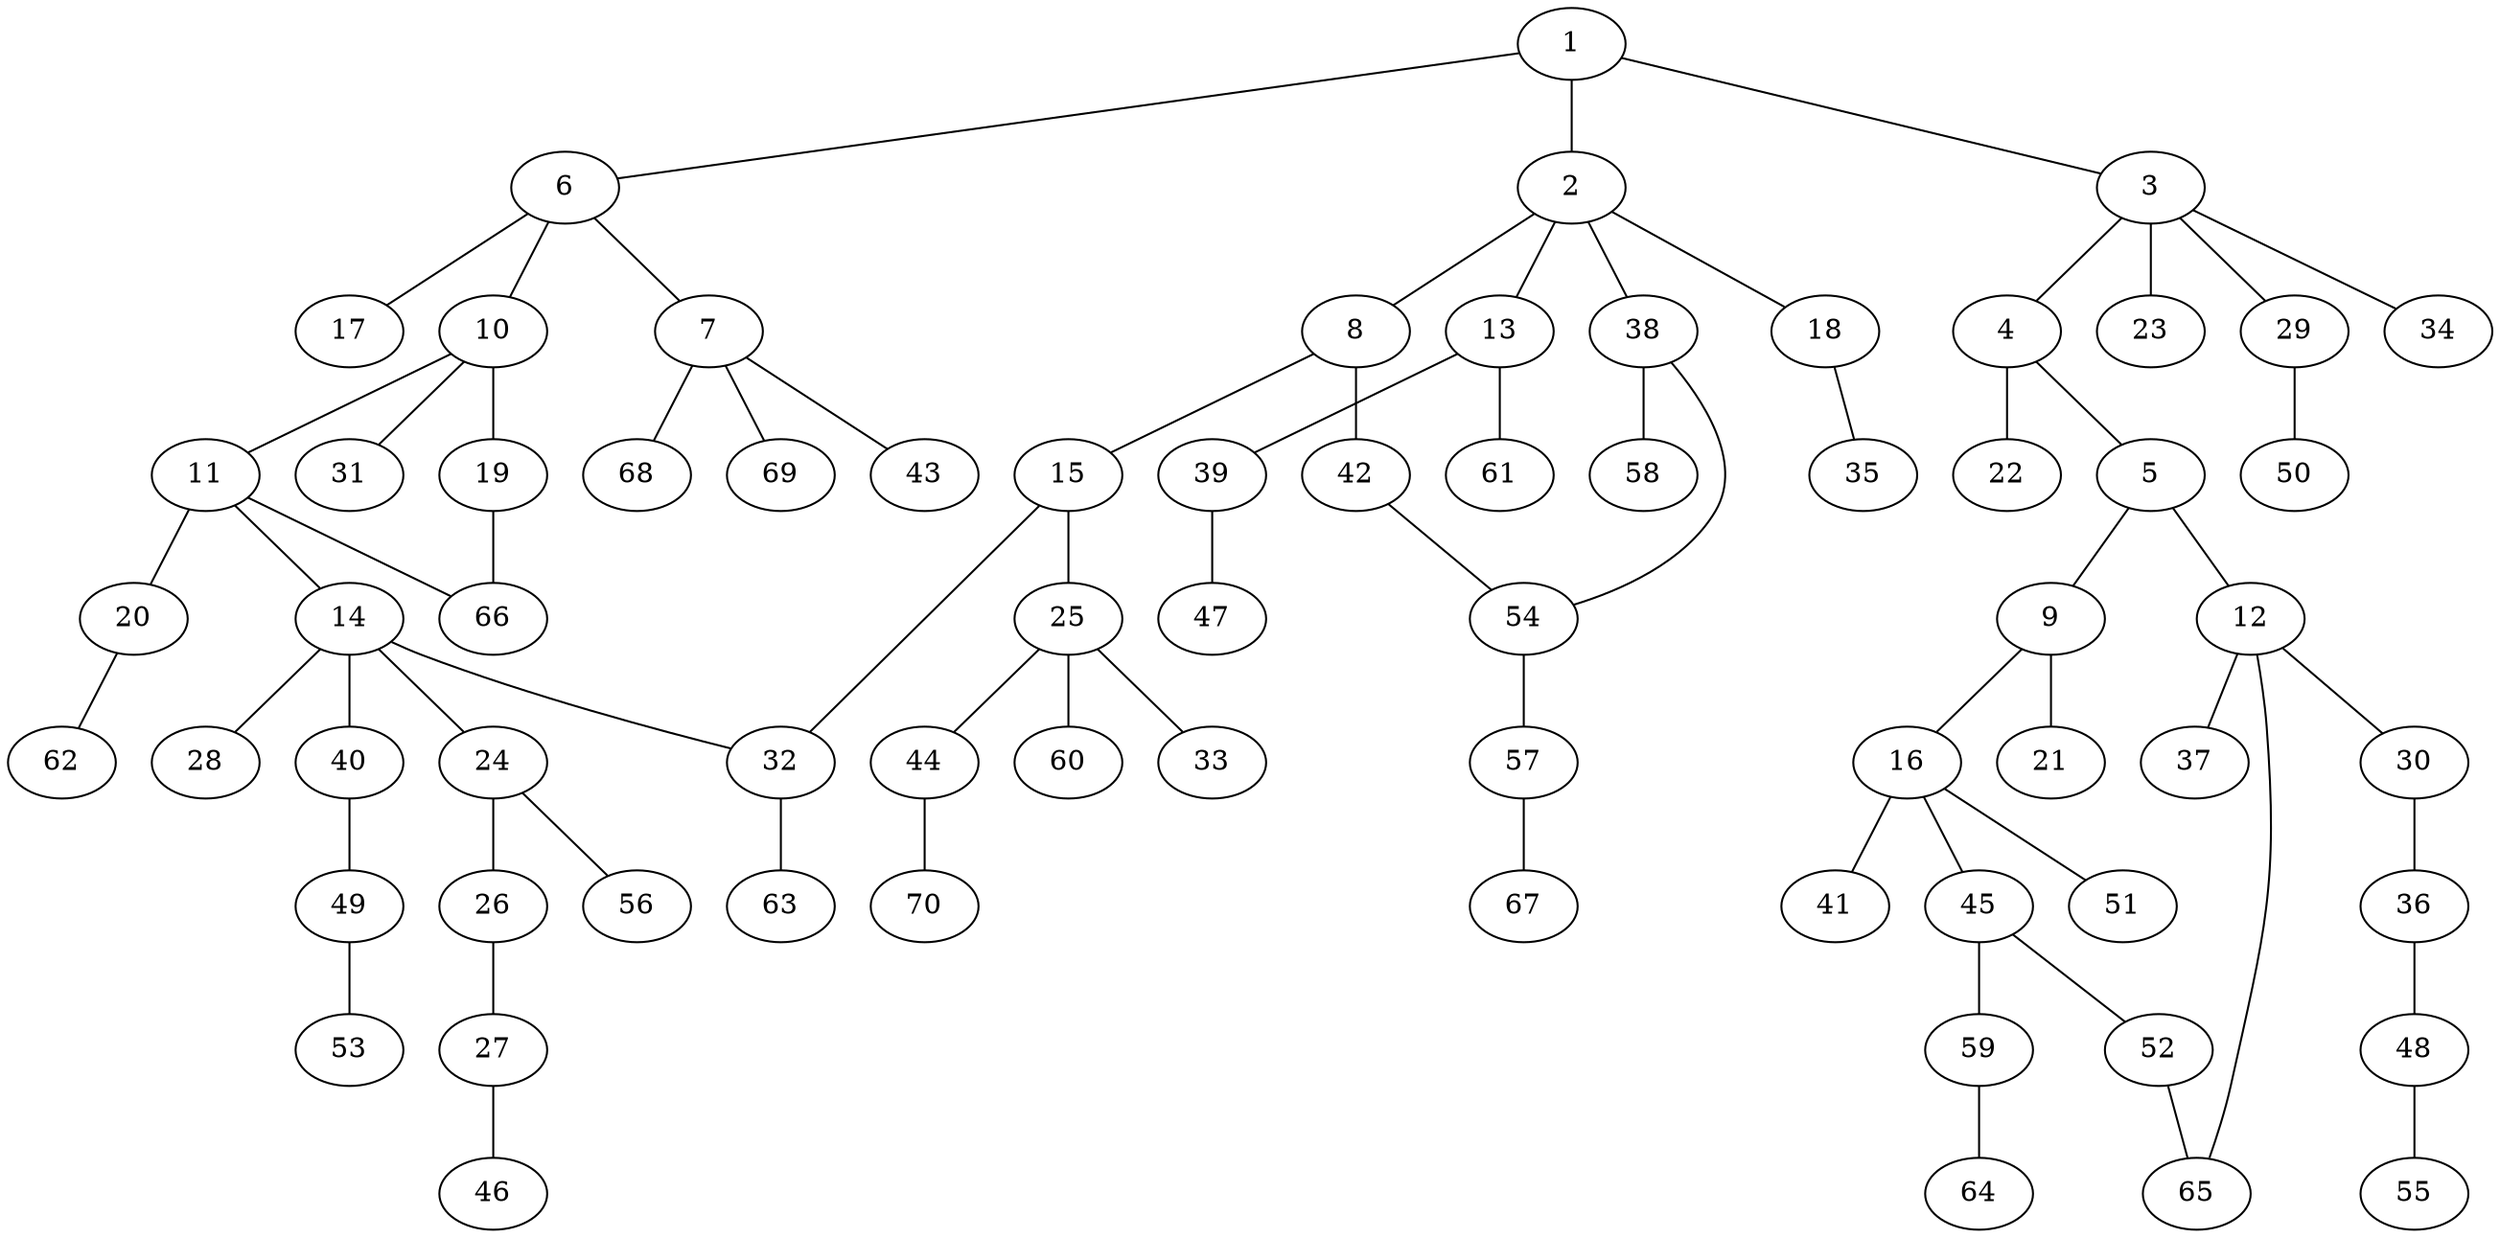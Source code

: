 graph graphname {1--2
1--3
1--6
2--8
2--13
2--18
2--38
3--4
3--23
3--29
3--34
4--5
4--22
5--9
5--12
6--7
6--10
6--17
7--43
7--68
7--69
8--15
8--42
9--16
9--21
10--11
10--19
10--31
11--14
11--20
11--66
12--30
12--37
12--65
13--39
13--61
14--24
14--28
14--32
14--40
15--25
15--32
16--41
16--45
16--51
18--35
19--66
20--62
24--26
24--56
25--33
25--44
25--60
26--27
27--46
29--50
30--36
32--63
36--48
38--54
38--58
39--47
40--49
42--54
44--70
45--52
45--59
48--55
49--53
52--65
54--57
57--67
59--64
}